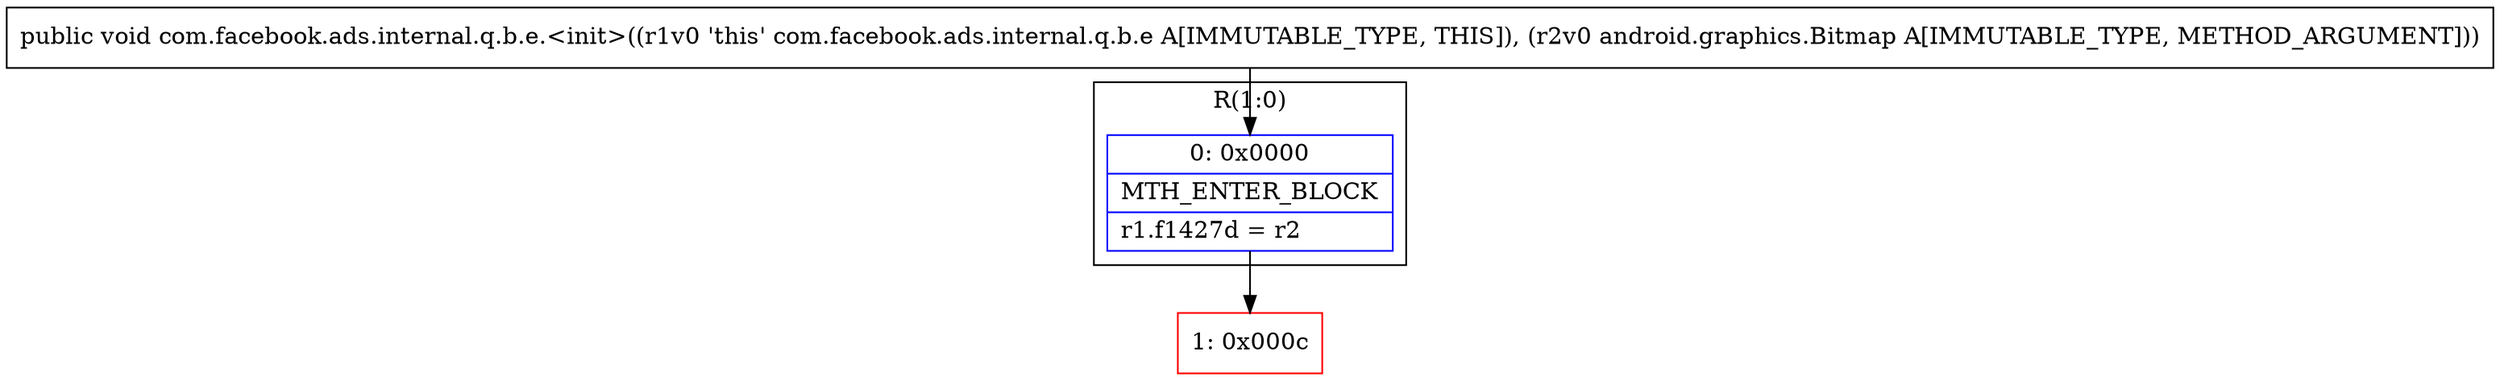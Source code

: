 digraph "CFG forcom.facebook.ads.internal.q.b.e.\<init\>(Landroid\/graphics\/Bitmap;)V" {
subgraph cluster_Region_102082069 {
label = "R(1:0)";
node [shape=record,color=blue];
Node_0 [shape=record,label="{0\:\ 0x0000|MTH_ENTER_BLOCK\l|r1.f1427d = r2\l}"];
}
Node_1 [shape=record,color=red,label="{1\:\ 0x000c}"];
MethodNode[shape=record,label="{public void com.facebook.ads.internal.q.b.e.\<init\>((r1v0 'this' com.facebook.ads.internal.q.b.e A[IMMUTABLE_TYPE, THIS]), (r2v0 android.graphics.Bitmap A[IMMUTABLE_TYPE, METHOD_ARGUMENT])) }"];
MethodNode -> Node_0;
Node_0 -> Node_1;
}

